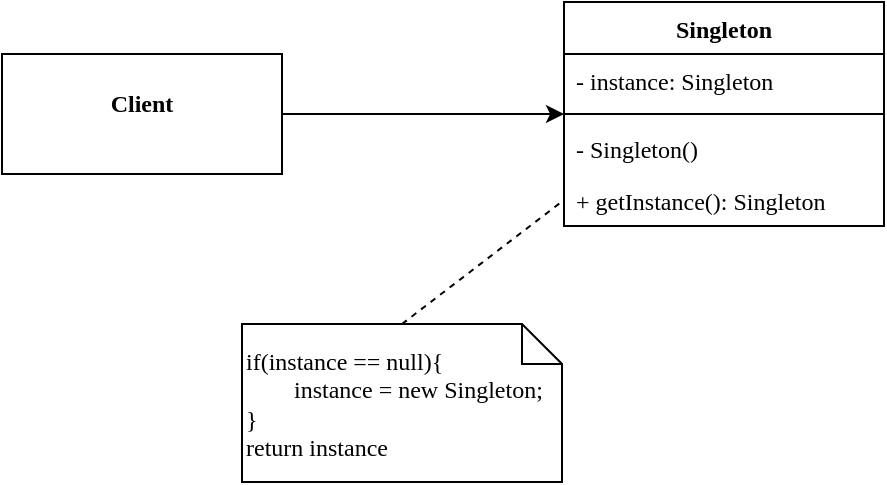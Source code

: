 <mxfile version="20.3.0" type="device"><diagram id="e_PkfReVjw-1jrfq5gki" name="第 1 页"><mxGraphModel dx="119" dy="608" grid="1" gridSize="10" guides="1" tooltips="1" connect="1" arrows="1" fold="1" page="1" pageScale="1" pageWidth="827" pageHeight="1169" math="0" shadow="0"><root><mxCell id="0"/><mxCell id="1" parent="0"/><mxCell id="PMZUUE0ERJg9LpFscF_I-7" style="edgeStyle=orthogonalEdgeStyle;rounded=0;orthogonalLoop=1;jettySize=auto;html=1;exitX=1;exitY=0.5;exitDx=0;exitDy=0;fontFamily=Times New Roman;" edge="1" parent="1" source="PMZUUE0ERJg9LpFscF_I-1" target="PMZUUE0ERJg9LpFscF_I-2"><mxGeometry relative="1" as="geometry"/></mxCell><mxCell id="PMZUUE0ERJg9LpFscF_I-1" value="&lt;p style=&quot;margin: 0px ; margin-top: 4px ; text-align: center&quot;&gt;&lt;br&gt;&lt;b&gt;Client&lt;/b&gt;&lt;/p&gt;" style="verticalAlign=top;align=left;overflow=fill;fontSize=12;fontFamily=Times New Roman;html=1;" vertex="1" parent="1"><mxGeometry x="960" y="106" width="140" height="60" as="geometry"/></mxCell><mxCell id="PMZUUE0ERJg9LpFscF_I-2" value="Singleton" style="swimlane;fontStyle=1;align=center;verticalAlign=top;childLayout=stackLayout;horizontal=1;startSize=26;horizontalStack=0;resizeParent=1;resizeParentMax=0;resizeLast=0;collapsible=1;marginBottom=0;fontFamily=Times New Roman;" vertex="1" parent="1"><mxGeometry x="1241" y="80" width="160" height="112" as="geometry"/></mxCell><mxCell id="PMZUUE0ERJg9LpFscF_I-3" value="- instance: Singleton" style="text;strokeColor=none;fillColor=none;align=left;verticalAlign=top;spacingLeft=4;spacingRight=4;overflow=hidden;rotatable=0;points=[[0,0.5],[1,0.5]];portConstraint=eastwest;fontFamily=Times New Roman;" vertex="1" parent="PMZUUE0ERJg9LpFscF_I-2"><mxGeometry y="26" width="160" height="26" as="geometry"/></mxCell><mxCell id="PMZUUE0ERJg9LpFscF_I-4" value="" style="line;strokeWidth=1;fillColor=none;align=left;verticalAlign=middle;spacingTop=-1;spacingLeft=3;spacingRight=3;rotatable=0;labelPosition=right;points=[];portConstraint=eastwest;fontFamily=Times New Roman;" vertex="1" parent="PMZUUE0ERJg9LpFscF_I-2"><mxGeometry y="52" width="160" height="8" as="geometry"/></mxCell><mxCell id="PMZUUE0ERJg9LpFscF_I-5" value="- Singleton()&#10;" style="text;strokeColor=none;fillColor=none;align=left;verticalAlign=top;spacingLeft=4;spacingRight=4;overflow=hidden;rotatable=0;points=[[0,0.5],[1,0.5]];portConstraint=eastwest;fontFamily=Times New Roman;" vertex="1" parent="PMZUUE0ERJg9LpFscF_I-2"><mxGeometry y="60" width="160" height="26" as="geometry"/></mxCell><mxCell id="PMZUUE0ERJg9LpFscF_I-6" value="+ getInstance(): Singleton&#10;" style="text;strokeColor=none;fillColor=none;align=left;verticalAlign=top;spacingLeft=4;spacingRight=4;overflow=hidden;rotatable=0;points=[[0,0.5],[1,0.5]];portConstraint=eastwest;fontFamily=Times New Roman;" vertex="1" parent="PMZUUE0ERJg9LpFscF_I-2"><mxGeometry y="86" width="160" height="26" as="geometry"/></mxCell><mxCell id="PMZUUE0ERJg9LpFscF_I-12" style="rounded=0;orthogonalLoop=1;jettySize=auto;html=1;exitX=0.5;exitY=0;exitDx=0;exitDy=0;exitPerimeter=0;entryX=0;entryY=0.5;entryDx=0;entryDy=0;fontFamily=Times New Roman;endArrow=none;endFill=0;dashed=1;" edge="1" parent="1" source="PMZUUE0ERJg9LpFscF_I-11" target="PMZUUE0ERJg9LpFscF_I-6"><mxGeometry relative="1" as="geometry"/></mxCell><mxCell id="PMZUUE0ERJg9LpFscF_I-11" value="&lt;span style=&quot;&quot;&gt;if(instance == null){&lt;/span&gt;&lt;br style=&quot;&quot;&gt;&lt;div style=&quot;&quot;&gt;&lt;span style=&quot;background-color: initial;&quot;&gt;&lt;span style=&quot;&quot;&gt;&#9;&lt;/span&gt;&lt;span style=&quot;white-space: pre;&quot;&gt;&#9;&lt;/span&gt;instance = new Singleton;&lt;br&gt;&lt;/span&gt;&lt;/div&gt;&lt;div style=&quot;&quot;&gt;&lt;span style=&quot;background-color: initial;&quot;&gt;}&lt;/span&gt;&lt;/div&gt;&lt;div style=&quot;&quot;&gt;&lt;span style=&quot;background-color: initial;&quot;&gt;return instance&lt;/span&gt;&lt;/div&gt;" style="shape=note;size=20;whiteSpace=wrap;html=1;fontFamily=Times New Roman;align=left;" vertex="1" parent="1"><mxGeometry x="1080" y="241" width="160" height="79" as="geometry"/></mxCell></root></mxGraphModel></diagram></mxfile>